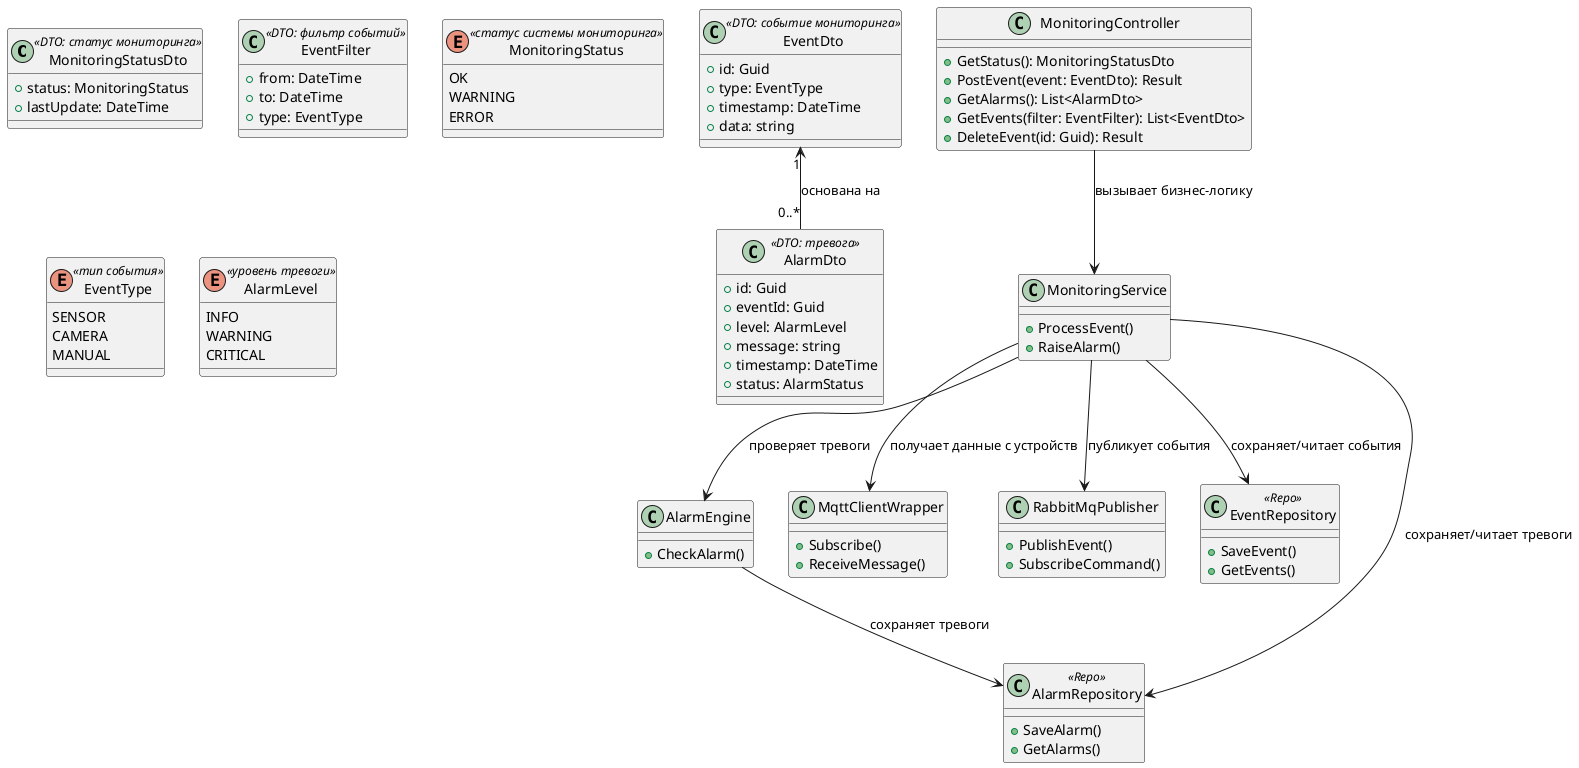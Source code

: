 @startuml code_monitoring_rabbitmq

' UML-классы для Monitoring Service (RabbitMQ)

' MonitoringStatusDto — DTO для передачи статуса мониторинга
class MonitoringStatusDto <<DTO: статус мониторинга>> {
  +status: MonitoringStatus
  +lastUpdate: DateTime
}

' EventDto — DTO для передачи события мониторинга
class EventDto <<DTO: событие мониторинга>> {
  +id: Guid
  +type: EventType
  +timestamp: DateTime
  +data: string
}

' AlarmDto — DTO для передачи тревоги
class AlarmDto <<DTO: тревога>> {
  +id: Guid
  +eventId: Guid
  +level: AlarmLevel
  +message: string
  +timestamp: DateTime
  +status: AlarmStatus
}

EventDto "1" <-- "0..*" AlarmDto : основана на

' EventFilter — DTO для фильтрации событий
class EventFilter <<DTO: фильтр событий>> {
  +from: DateTime
  +to: DateTime
  +type: EventType
}

' MonitoringStatus — статус системы мониторинга
enum MonitoringStatus <<статус системы мониторинга>> {
  OK
  WARNING
  ERROR
}

' EventType — тип события мониторинга
enum EventType <<тип события>> {
  SENSOR
  CAMERA
  MANUAL
}

' AlarmLevel — уровень тревоги
enum AlarmLevel <<уровень тревоги>> {
  INFO
  WARNING
  CRITICAL
}

class MonitoringController {
  +GetStatus(): MonitoringStatusDto
  +PostEvent(event: EventDto): Result
  +GetAlarms(): List<AlarmDto>
  +GetEvents(filter: EventFilter): List<EventDto>
  +DeleteEvent(id: Guid): Result
}

class MonitoringService {
  +ProcessEvent()
  +RaiseAlarm()
}

class AlarmEngine {
  +CheckAlarm()
}

class MqttClientWrapper {
  +Subscribe()
  +ReceiveMessage()
}

class RabbitMqPublisher {
  +PublishEvent()
  +SubscribeCommand()
}

class EventRepository <<Repo>> {
  +SaveEvent()
  +GetEvents()
}

class AlarmRepository <<Repo>> {
  +SaveAlarm()
  +GetAlarms()
}

MonitoringController --> MonitoringService : вызывает бизнес-логику
MonitoringService --> AlarmEngine : проверяет тревоги
MonitoringService --> MqttClientWrapper : получает данные с устройств
MonitoringService --> RabbitMqPublisher : публикует события
MonitoringService --> EventRepository : сохраняет/читает события
MonitoringService --> AlarmRepository : сохраняет/читает тревоги
AlarmEngine --> AlarmRepository : сохраняет тревоги

@enduml 